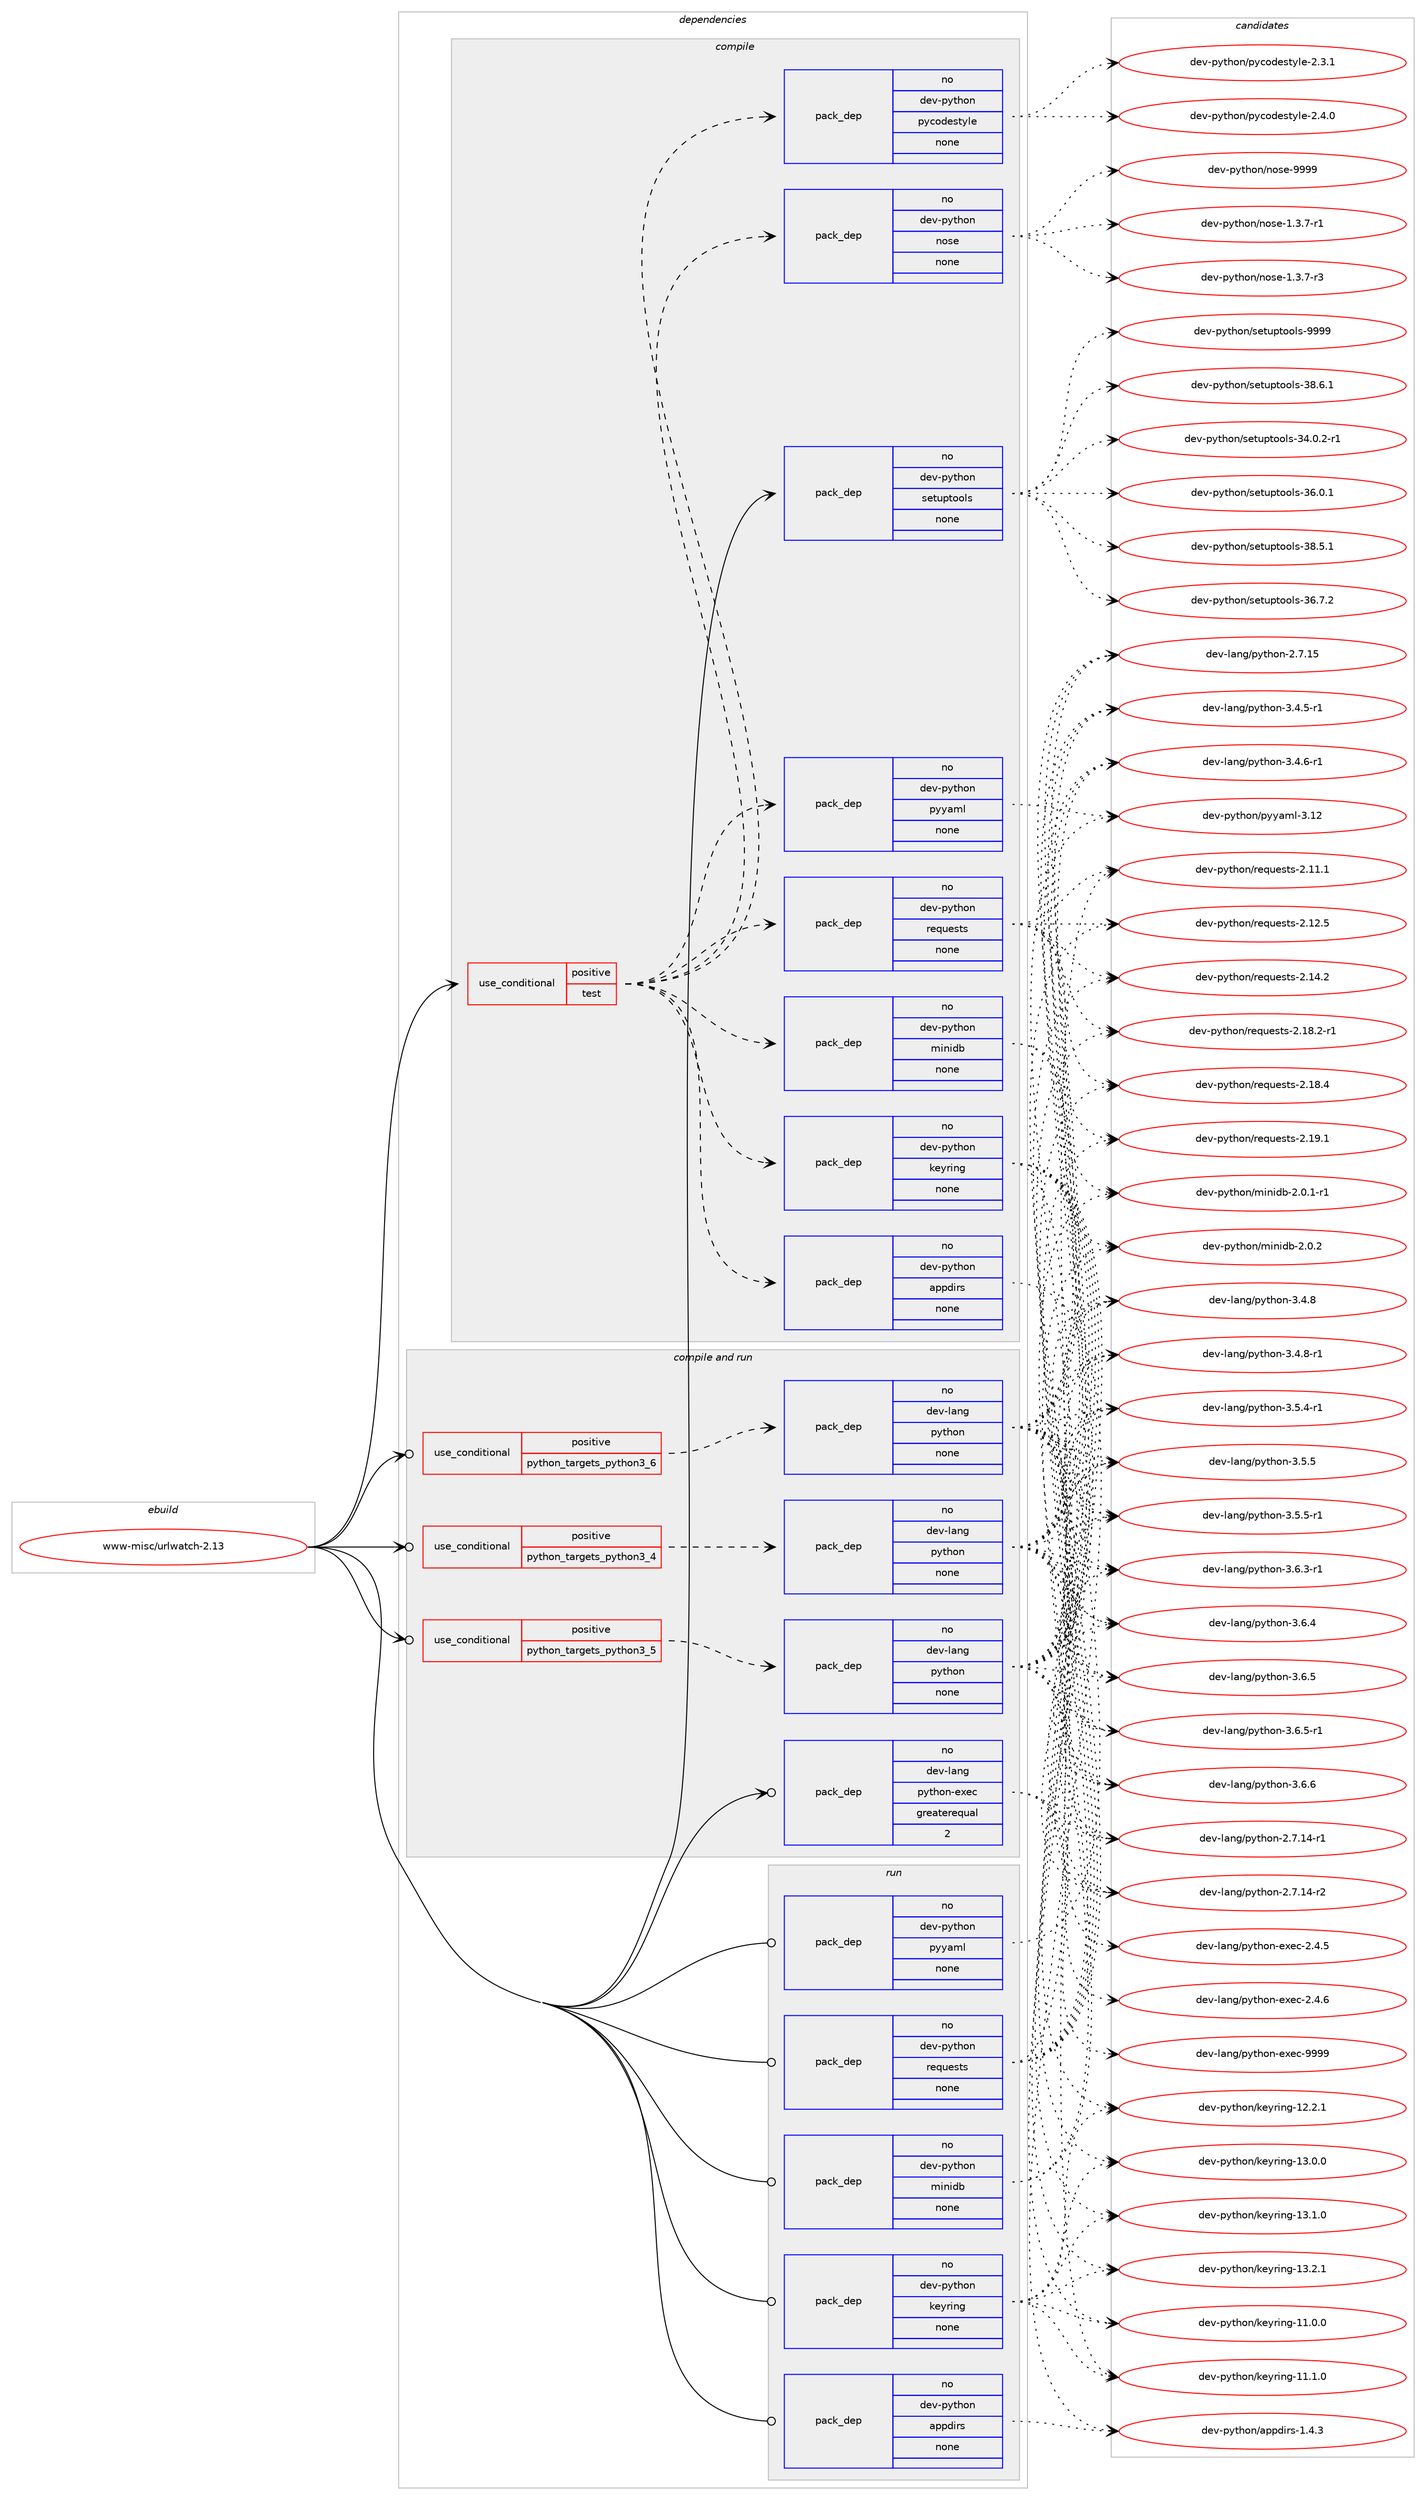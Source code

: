 digraph prolog {

# *************
# Graph options
# *************

newrank=true;
concentrate=true;
compound=true;
graph [rankdir=LR,fontname=Helvetica,fontsize=10,ranksep=1.5];#, ranksep=2.5, nodesep=0.2];
edge  [arrowhead=vee];
node  [fontname=Helvetica,fontsize=10];

# **********
# The ebuild
# **********

subgraph cluster_leftcol {
color=gray;
rank=same;
label=<<i>ebuild</i>>;
id [label="www-misc/urlwatch-2.13", color=red, width=4, href="../www-misc/urlwatch-2.13.svg"];
}

# ****************
# The dependencies
# ****************

subgraph cluster_midcol {
color=gray;
label=<<i>dependencies</i>>;
subgraph cluster_compile {
fillcolor="#eeeeee";
style=filled;
label=<<i>compile</i>>;
subgraph cond1841 {
dependency8970 [label=<<TABLE BORDER="0" CELLBORDER="1" CELLSPACING="0" CELLPADDING="4"><TR><TD ROWSPAN="3" CELLPADDING="10">use_conditional</TD></TR><TR><TD>positive</TD></TR><TR><TD>test</TD></TR></TABLE>>, shape=none, color=red];
subgraph pack7007 {
dependency8971 [label=<<TABLE BORDER="0" CELLBORDER="1" CELLSPACING="0" CELLPADDING="4" WIDTH="220"><TR><TD ROWSPAN="6" CELLPADDING="30">pack_dep</TD></TR><TR><TD WIDTH="110">no</TD></TR><TR><TD>dev-python</TD></TR><TR><TD>appdirs</TD></TR><TR><TD>none</TD></TR><TR><TD></TD></TR></TABLE>>, shape=none, color=blue];
}
dependency8970:e -> dependency8971:w [weight=20,style="dashed",arrowhead="vee"];
subgraph pack7008 {
dependency8972 [label=<<TABLE BORDER="0" CELLBORDER="1" CELLSPACING="0" CELLPADDING="4" WIDTH="220"><TR><TD ROWSPAN="6" CELLPADDING="30">pack_dep</TD></TR><TR><TD WIDTH="110">no</TD></TR><TR><TD>dev-python</TD></TR><TR><TD>keyring</TD></TR><TR><TD>none</TD></TR><TR><TD></TD></TR></TABLE>>, shape=none, color=blue];
}
dependency8970:e -> dependency8972:w [weight=20,style="dashed",arrowhead="vee"];
subgraph pack7009 {
dependency8973 [label=<<TABLE BORDER="0" CELLBORDER="1" CELLSPACING="0" CELLPADDING="4" WIDTH="220"><TR><TD ROWSPAN="6" CELLPADDING="30">pack_dep</TD></TR><TR><TD WIDTH="110">no</TD></TR><TR><TD>dev-python</TD></TR><TR><TD>minidb</TD></TR><TR><TD>none</TD></TR><TR><TD></TD></TR></TABLE>>, shape=none, color=blue];
}
dependency8970:e -> dependency8973:w [weight=20,style="dashed",arrowhead="vee"];
subgraph pack7010 {
dependency8974 [label=<<TABLE BORDER="0" CELLBORDER="1" CELLSPACING="0" CELLPADDING="4" WIDTH="220"><TR><TD ROWSPAN="6" CELLPADDING="30">pack_dep</TD></TR><TR><TD WIDTH="110">no</TD></TR><TR><TD>dev-python</TD></TR><TR><TD>pyyaml</TD></TR><TR><TD>none</TD></TR><TR><TD></TD></TR></TABLE>>, shape=none, color=blue];
}
dependency8970:e -> dependency8974:w [weight=20,style="dashed",arrowhead="vee"];
subgraph pack7011 {
dependency8975 [label=<<TABLE BORDER="0" CELLBORDER="1" CELLSPACING="0" CELLPADDING="4" WIDTH="220"><TR><TD ROWSPAN="6" CELLPADDING="30">pack_dep</TD></TR><TR><TD WIDTH="110">no</TD></TR><TR><TD>dev-python</TD></TR><TR><TD>requests</TD></TR><TR><TD>none</TD></TR><TR><TD></TD></TR></TABLE>>, shape=none, color=blue];
}
dependency8970:e -> dependency8975:w [weight=20,style="dashed",arrowhead="vee"];
subgraph pack7012 {
dependency8976 [label=<<TABLE BORDER="0" CELLBORDER="1" CELLSPACING="0" CELLPADDING="4" WIDTH="220"><TR><TD ROWSPAN="6" CELLPADDING="30">pack_dep</TD></TR><TR><TD WIDTH="110">no</TD></TR><TR><TD>dev-python</TD></TR><TR><TD>nose</TD></TR><TR><TD>none</TD></TR><TR><TD></TD></TR></TABLE>>, shape=none, color=blue];
}
dependency8970:e -> dependency8976:w [weight=20,style="dashed",arrowhead="vee"];
subgraph pack7013 {
dependency8977 [label=<<TABLE BORDER="0" CELLBORDER="1" CELLSPACING="0" CELLPADDING="4" WIDTH="220"><TR><TD ROWSPAN="6" CELLPADDING="30">pack_dep</TD></TR><TR><TD WIDTH="110">no</TD></TR><TR><TD>dev-python</TD></TR><TR><TD>pycodestyle</TD></TR><TR><TD>none</TD></TR><TR><TD></TD></TR></TABLE>>, shape=none, color=blue];
}
dependency8970:e -> dependency8977:w [weight=20,style="dashed",arrowhead="vee"];
}
id:e -> dependency8970:w [weight=20,style="solid",arrowhead="vee"];
subgraph pack7014 {
dependency8978 [label=<<TABLE BORDER="0" CELLBORDER="1" CELLSPACING="0" CELLPADDING="4" WIDTH="220"><TR><TD ROWSPAN="6" CELLPADDING="30">pack_dep</TD></TR><TR><TD WIDTH="110">no</TD></TR><TR><TD>dev-python</TD></TR><TR><TD>setuptools</TD></TR><TR><TD>none</TD></TR><TR><TD></TD></TR></TABLE>>, shape=none, color=blue];
}
id:e -> dependency8978:w [weight=20,style="solid",arrowhead="vee"];
}
subgraph cluster_compileandrun {
fillcolor="#eeeeee";
style=filled;
label=<<i>compile and run</i>>;
subgraph cond1842 {
dependency8979 [label=<<TABLE BORDER="0" CELLBORDER="1" CELLSPACING="0" CELLPADDING="4"><TR><TD ROWSPAN="3" CELLPADDING="10">use_conditional</TD></TR><TR><TD>positive</TD></TR><TR><TD>python_targets_python3_4</TD></TR></TABLE>>, shape=none, color=red];
subgraph pack7015 {
dependency8980 [label=<<TABLE BORDER="0" CELLBORDER="1" CELLSPACING="0" CELLPADDING="4" WIDTH="220"><TR><TD ROWSPAN="6" CELLPADDING="30">pack_dep</TD></TR><TR><TD WIDTH="110">no</TD></TR><TR><TD>dev-lang</TD></TR><TR><TD>python</TD></TR><TR><TD>none</TD></TR><TR><TD></TD></TR></TABLE>>, shape=none, color=blue];
}
dependency8979:e -> dependency8980:w [weight=20,style="dashed",arrowhead="vee"];
}
id:e -> dependency8979:w [weight=20,style="solid",arrowhead="odotvee"];
subgraph cond1843 {
dependency8981 [label=<<TABLE BORDER="0" CELLBORDER="1" CELLSPACING="0" CELLPADDING="4"><TR><TD ROWSPAN="3" CELLPADDING="10">use_conditional</TD></TR><TR><TD>positive</TD></TR><TR><TD>python_targets_python3_5</TD></TR></TABLE>>, shape=none, color=red];
subgraph pack7016 {
dependency8982 [label=<<TABLE BORDER="0" CELLBORDER="1" CELLSPACING="0" CELLPADDING="4" WIDTH="220"><TR><TD ROWSPAN="6" CELLPADDING="30">pack_dep</TD></TR><TR><TD WIDTH="110">no</TD></TR><TR><TD>dev-lang</TD></TR><TR><TD>python</TD></TR><TR><TD>none</TD></TR><TR><TD></TD></TR></TABLE>>, shape=none, color=blue];
}
dependency8981:e -> dependency8982:w [weight=20,style="dashed",arrowhead="vee"];
}
id:e -> dependency8981:w [weight=20,style="solid",arrowhead="odotvee"];
subgraph cond1844 {
dependency8983 [label=<<TABLE BORDER="0" CELLBORDER="1" CELLSPACING="0" CELLPADDING="4"><TR><TD ROWSPAN="3" CELLPADDING="10">use_conditional</TD></TR><TR><TD>positive</TD></TR><TR><TD>python_targets_python3_6</TD></TR></TABLE>>, shape=none, color=red];
subgraph pack7017 {
dependency8984 [label=<<TABLE BORDER="0" CELLBORDER="1" CELLSPACING="0" CELLPADDING="4" WIDTH="220"><TR><TD ROWSPAN="6" CELLPADDING="30">pack_dep</TD></TR><TR><TD WIDTH="110">no</TD></TR><TR><TD>dev-lang</TD></TR><TR><TD>python</TD></TR><TR><TD>none</TD></TR><TR><TD></TD></TR></TABLE>>, shape=none, color=blue];
}
dependency8983:e -> dependency8984:w [weight=20,style="dashed",arrowhead="vee"];
}
id:e -> dependency8983:w [weight=20,style="solid",arrowhead="odotvee"];
subgraph pack7018 {
dependency8985 [label=<<TABLE BORDER="0" CELLBORDER="1" CELLSPACING="0" CELLPADDING="4" WIDTH="220"><TR><TD ROWSPAN="6" CELLPADDING="30">pack_dep</TD></TR><TR><TD WIDTH="110">no</TD></TR><TR><TD>dev-lang</TD></TR><TR><TD>python-exec</TD></TR><TR><TD>greaterequal</TD></TR><TR><TD>2</TD></TR></TABLE>>, shape=none, color=blue];
}
id:e -> dependency8985:w [weight=20,style="solid",arrowhead="odotvee"];
}
subgraph cluster_run {
fillcolor="#eeeeee";
style=filled;
label=<<i>run</i>>;
subgraph pack7019 {
dependency8986 [label=<<TABLE BORDER="0" CELLBORDER="1" CELLSPACING="0" CELLPADDING="4" WIDTH="220"><TR><TD ROWSPAN="6" CELLPADDING="30">pack_dep</TD></TR><TR><TD WIDTH="110">no</TD></TR><TR><TD>dev-python</TD></TR><TR><TD>appdirs</TD></TR><TR><TD>none</TD></TR><TR><TD></TD></TR></TABLE>>, shape=none, color=blue];
}
id:e -> dependency8986:w [weight=20,style="solid",arrowhead="odot"];
subgraph pack7020 {
dependency8987 [label=<<TABLE BORDER="0" CELLBORDER="1" CELLSPACING="0" CELLPADDING="4" WIDTH="220"><TR><TD ROWSPAN="6" CELLPADDING="30">pack_dep</TD></TR><TR><TD WIDTH="110">no</TD></TR><TR><TD>dev-python</TD></TR><TR><TD>keyring</TD></TR><TR><TD>none</TD></TR><TR><TD></TD></TR></TABLE>>, shape=none, color=blue];
}
id:e -> dependency8987:w [weight=20,style="solid",arrowhead="odot"];
subgraph pack7021 {
dependency8988 [label=<<TABLE BORDER="0" CELLBORDER="1" CELLSPACING="0" CELLPADDING="4" WIDTH="220"><TR><TD ROWSPAN="6" CELLPADDING="30">pack_dep</TD></TR><TR><TD WIDTH="110">no</TD></TR><TR><TD>dev-python</TD></TR><TR><TD>minidb</TD></TR><TR><TD>none</TD></TR><TR><TD></TD></TR></TABLE>>, shape=none, color=blue];
}
id:e -> dependency8988:w [weight=20,style="solid",arrowhead="odot"];
subgraph pack7022 {
dependency8989 [label=<<TABLE BORDER="0" CELLBORDER="1" CELLSPACING="0" CELLPADDING="4" WIDTH="220"><TR><TD ROWSPAN="6" CELLPADDING="30">pack_dep</TD></TR><TR><TD WIDTH="110">no</TD></TR><TR><TD>dev-python</TD></TR><TR><TD>pyyaml</TD></TR><TR><TD>none</TD></TR><TR><TD></TD></TR></TABLE>>, shape=none, color=blue];
}
id:e -> dependency8989:w [weight=20,style="solid",arrowhead="odot"];
subgraph pack7023 {
dependency8990 [label=<<TABLE BORDER="0" CELLBORDER="1" CELLSPACING="0" CELLPADDING="4" WIDTH="220"><TR><TD ROWSPAN="6" CELLPADDING="30">pack_dep</TD></TR><TR><TD WIDTH="110">no</TD></TR><TR><TD>dev-python</TD></TR><TR><TD>requests</TD></TR><TR><TD>none</TD></TR><TR><TD></TD></TR></TABLE>>, shape=none, color=blue];
}
id:e -> dependency8990:w [weight=20,style="solid",arrowhead="odot"];
}
}

# **************
# The candidates
# **************

subgraph cluster_choices {
rank=same;
color=gray;
label=<<i>candidates</i>>;

subgraph choice7007 {
color=black;
nodesep=1;
choice100101118451121211161041111104797112112100105114115454946524651 [label="dev-python/appdirs-1.4.3", color=red, width=4,href="../dev-python/appdirs-1.4.3.svg"];
dependency8971:e -> choice100101118451121211161041111104797112112100105114115454946524651:w [style=dotted,weight="100"];
}
subgraph choice7008 {
color=black;
nodesep=1;
choice100101118451121211161041111104710710112111410511010345494946484648 [label="dev-python/keyring-11.0.0", color=red, width=4,href="../dev-python/keyring-11.0.0.svg"];
choice100101118451121211161041111104710710112111410511010345494946494648 [label="dev-python/keyring-11.1.0", color=red, width=4,href="../dev-python/keyring-11.1.0.svg"];
choice100101118451121211161041111104710710112111410511010345495046504649 [label="dev-python/keyring-12.2.1", color=red, width=4,href="../dev-python/keyring-12.2.1.svg"];
choice100101118451121211161041111104710710112111410511010345495146484648 [label="dev-python/keyring-13.0.0", color=red, width=4,href="../dev-python/keyring-13.0.0.svg"];
choice100101118451121211161041111104710710112111410511010345495146494648 [label="dev-python/keyring-13.1.0", color=red, width=4,href="../dev-python/keyring-13.1.0.svg"];
choice100101118451121211161041111104710710112111410511010345495146504649 [label="dev-python/keyring-13.2.1", color=red, width=4,href="../dev-python/keyring-13.2.1.svg"];
dependency8972:e -> choice100101118451121211161041111104710710112111410511010345494946484648:w [style=dotted,weight="100"];
dependency8972:e -> choice100101118451121211161041111104710710112111410511010345494946494648:w [style=dotted,weight="100"];
dependency8972:e -> choice100101118451121211161041111104710710112111410511010345495046504649:w [style=dotted,weight="100"];
dependency8972:e -> choice100101118451121211161041111104710710112111410511010345495146484648:w [style=dotted,weight="100"];
dependency8972:e -> choice100101118451121211161041111104710710112111410511010345495146494648:w [style=dotted,weight="100"];
dependency8972:e -> choice100101118451121211161041111104710710112111410511010345495146504649:w [style=dotted,weight="100"];
}
subgraph choice7009 {
color=black;
nodesep=1;
choice1001011184511212111610411111047109105110105100984550464846494511449 [label="dev-python/minidb-2.0.1-r1", color=red, width=4,href="../dev-python/minidb-2.0.1-r1.svg"];
choice100101118451121211161041111104710910511010510098455046484650 [label="dev-python/minidb-2.0.2", color=red, width=4,href="../dev-python/minidb-2.0.2.svg"];
dependency8973:e -> choice1001011184511212111610411111047109105110105100984550464846494511449:w [style=dotted,weight="100"];
dependency8973:e -> choice100101118451121211161041111104710910511010510098455046484650:w [style=dotted,weight="100"];
}
subgraph choice7010 {
color=black;
nodesep=1;
choice1001011184511212111610411111047112121121971091084551464950 [label="dev-python/pyyaml-3.12", color=red, width=4,href="../dev-python/pyyaml-3.12.svg"];
dependency8974:e -> choice1001011184511212111610411111047112121121971091084551464950:w [style=dotted,weight="100"];
}
subgraph choice7011 {
color=black;
nodesep=1;
choice100101118451121211161041111104711410111311710111511611545504649494649 [label="dev-python/requests-2.11.1", color=red, width=4,href="../dev-python/requests-2.11.1.svg"];
choice100101118451121211161041111104711410111311710111511611545504649504653 [label="dev-python/requests-2.12.5", color=red, width=4,href="../dev-python/requests-2.12.5.svg"];
choice100101118451121211161041111104711410111311710111511611545504649524650 [label="dev-python/requests-2.14.2", color=red, width=4,href="../dev-python/requests-2.14.2.svg"];
choice1001011184511212111610411111047114101113117101115116115455046495646504511449 [label="dev-python/requests-2.18.2-r1", color=red, width=4,href="../dev-python/requests-2.18.2-r1.svg"];
choice100101118451121211161041111104711410111311710111511611545504649564652 [label="dev-python/requests-2.18.4", color=red, width=4,href="../dev-python/requests-2.18.4.svg"];
choice100101118451121211161041111104711410111311710111511611545504649574649 [label="dev-python/requests-2.19.1", color=red, width=4,href="../dev-python/requests-2.19.1.svg"];
dependency8975:e -> choice100101118451121211161041111104711410111311710111511611545504649494649:w [style=dotted,weight="100"];
dependency8975:e -> choice100101118451121211161041111104711410111311710111511611545504649504653:w [style=dotted,weight="100"];
dependency8975:e -> choice100101118451121211161041111104711410111311710111511611545504649524650:w [style=dotted,weight="100"];
dependency8975:e -> choice1001011184511212111610411111047114101113117101115116115455046495646504511449:w [style=dotted,weight="100"];
dependency8975:e -> choice100101118451121211161041111104711410111311710111511611545504649564652:w [style=dotted,weight="100"];
dependency8975:e -> choice100101118451121211161041111104711410111311710111511611545504649574649:w [style=dotted,weight="100"];
}
subgraph choice7012 {
color=black;
nodesep=1;
choice10010111845112121116104111110471101111151014549465146554511449 [label="dev-python/nose-1.3.7-r1", color=red, width=4,href="../dev-python/nose-1.3.7-r1.svg"];
choice10010111845112121116104111110471101111151014549465146554511451 [label="dev-python/nose-1.3.7-r3", color=red, width=4,href="../dev-python/nose-1.3.7-r3.svg"];
choice10010111845112121116104111110471101111151014557575757 [label="dev-python/nose-9999", color=red, width=4,href="../dev-python/nose-9999.svg"];
dependency8976:e -> choice10010111845112121116104111110471101111151014549465146554511449:w [style=dotted,weight="100"];
dependency8976:e -> choice10010111845112121116104111110471101111151014549465146554511451:w [style=dotted,weight="100"];
dependency8976:e -> choice10010111845112121116104111110471101111151014557575757:w [style=dotted,weight="100"];
}
subgraph choice7013 {
color=black;
nodesep=1;
choice100101118451121211161041111104711212199111100101115116121108101455046514649 [label="dev-python/pycodestyle-2.3.1", color=red, width=4,href="../dev-python/pycodestyle-2.3.1.svg"];
choice100101118451121211161041111104711212199111100101115116121108101455046524648 [label="dev-python/pycodestyle-2.4.0", color=red, width=4,href="../dev-python/pycodestyle-2.4.0.svg"];
dependency8977:e -> choice100101118451121211161041111104711212199111100101115116121108101455046514649:w [style=dotted,weight="100"];
dependency8977:e -> choice100101118451121211161041111104711212199111100101115116121108101455046524648:w [style=dotted,weight="100"];
}
subgraph choice7014 {
color=black;
nodesep=1;
choice1001011184511212111610411111047115101116117112116111111108115455152464846504511449 [label="dev-python/setuptools-34.0.2-r1", color=red, width=4,href="../dev-python/setuptools-34.0.2-r1.svg"];
choice100101118451121211161041111104711510111611711211611111110811545515446484649 [label="dev-python/setuptools-36.0.1", color=red, width=4,href="../dev-python/setuptools-36.0.1.svg"];
choice100101118451121211161041111104711510111611711211611111110811545515446554650 [label="dev-python/setuptools-36.7.2", color=red, width=4,href="../dev-python/setuptools-36.7.2.svg"];
choice100101118451121211161041111104711510111611711211611111110811545515646534649 [label="dev-python/setuptools-38.5.1", color=red, width=4,href="../dev-python/setuptools-38.5.1.svg"];
choice100101118451121211161041111104711510111611711211611111110811545515646544649 [label="dev-python/setuptools-38.6.1", color=red, width=4,href="../dev-python/setuptools-38.6.1.svg"];
choice10010111845112121116104111110471151011161171121161111111081154557575757 [label="dev-python/setuptools-9999", color=red, width=4,href="../dev-python/setuptools-9999.svg"];
dependency8978:e -> choice1001011184511212111610411111047115101116117112116111111108115455152464846504511449:w [style=dotted,weight="100"];
dependency8978:e -> choice100101118451121211161041111104711510111611711211611111110811545515446484649:w [style=dotted,weight="100"];
dependency8978:e -> choice100101118451121211161041111104711510111611711211611111110811545515446554650:w [style=dotted,weight="100"];
dependency8978:e -> choice100101118451121211161041111104711510111611711211611111110811545515646534649:w [style=dotted,weight="100"];
dependency8978:e -> choice100101118451121211161041111104711510111611711211611111110811545515646544649:w [style=dotted,weight="100"];
dependency8978:e -> choice10010111845112121116104111110471151011161171121161111111081154557575757:w [style=dotted,weight="100"];
}
subgraph choice7015 {
color=black;
nodesep=1;
choice100101118451089711010347112121116104111110455046554649524511449 [label="dev-lang/python-2.7.14-r1", color=red, width=4,href="../dev-lang/python-2.7.14-r1.svg"];
choice100101118451089711010347112121116104111110455046554649524511450 [label="dev-lang/python-2.7.14-r2", color=red, width=4,href="../dev-lang/python-2.7.14-r2.svg"];
choice10010111845108971101034711212111610411111045504655464953 [label="dev-lang/python-2.7.15", color=red, width=4,href="../dev-lang/python-2.7.15.svg"];
choice1001011184510897110103471121211161041111104551465246534511449 [label="dev-lang/python-3.4.5-r1", color=red, width=4,href="../dev-lang/python-3.4.5-r1.svg"];
choice1001011184510897110103471121211161041111104551465246544511449 [label="dev-lang/python-3.4.6-r1", color=red, width=4,href="../dev-lang/python-3.4.6-r1.svg"];
choice100101118451089711010347112121116104111110455146524656 [label="dev-lang/python-3.4.8", color=red, width=4,href="../dev-lang/python-3.4.8.svg"];
choice1001011184510897110103471121211161041111104551465246564511449 [label="dev-lang/python-3.4.8-r1", color=red, width=4,href="../dev-lang/python-3.4.8-r1.svg"];
choice1001011184510897110103471121211161041111104551465346524511449 [label="dev-lang/python-3.5.4-r1", color=red, width=4,href="../dev-lang/python-3.5.4-r1.svg"];
choice100101118451089711010347112121116104111110455146534653 [label="dev-lang/python-3.5.5", color=red, width=4,href="../dev-lang/python-3.5.5.svg"];
choice1001011184510897110103471121211161041111104551465346534511449 [label="dev-lang/python-3.5.5-r1", color=red, width=4,href="../dev-lang/python-3.5.5-r1.svg"];
choice1001011184510897110103471121211161041111104551465446514511449 [label="dev-lang/python-3.6.3-r1", color=red, width=4,href="../dev-lang/python-3.6.3-r1.svg"];
choice100101118451089711010347112121116104111110455146544652 [label="dev-lang/python-3.6.4", color=red, width=4,href="../dev-lang/python-3.6.4.svg"];
choice100101118451089711010347112121116104111110455146544653 [label="dev-lang/python-3.6.5", color=red, width=4,href="../dev-lang/python-3.6.5.svg"];
choice1001011184510897110103471121211161041111104551465446534511449 [label="dev-lang/python-3.6.5-r1", color=red, width=4,href="../dev-lang/python-3.6.5-r1.svg"];
choice100101118451089711010347112121116104111110455146544654 [label="dev-lang/python-3.6.6", color=red, width=4,href="../dev-lang/python-3.6.6.svg"];
dependency8980:e -> choice100101118451089711010347112121116104111110455046554649524511449:w [style=dotted,weight="100"];
dependency8980:e -> choice100101118451089711010347112121116104111110455046554649524511450:w [style=dotted,weight="100"];
dependency8980:e -> choice10010111845108971101034711212111610411111045504655464953:w [style=dotted,weight="100"];
dependency8980:e -> choice1001011184510897110103471121211161041111104551465246534511449:w [style=dotted,weight="100"];
dependency8980:e -> choice1001011184510897110103471121211161041111104551465246544511449:w [style=dotted,weight="100"];
dependency8980:e -> choice100101118451089711010347112121116104111110455146524656:w [style=dotted,weight="100"];
dependency8980:e -> choice1001011184510897110103471121211161041111104551465246564511449:w [style=dotted,weight="100"];
dependency8980:e -> choice1001011184510897110103471121211161041111104551465346524511449:w [style=dotted,weight="100"];
dependency8980:e -> choice100101118451089711010347112121116104111110455146534653:w [style=dotted,weight="100"];
dependency8980:e -> choice1001011184510897110103471121211161041111104551465346534511449:w [style=dotted,weight="100"];
dependency8980:e -> choice1001011184510897110103471121211161041111104551465446514511449:w [style=dotted,weight="100"];
dependency8980:e -> choice100101118451089711010347112121116104111110455146544652:w [style=dotted,weight="100"];
dependency8980:e -> choice100101118451089711010347112121116104111110455146544653:w [style=dotted,weight="100"];
dependency8980:e -> choice1001011184510897110103471121211161041111104551465446534511449:w [style=dotted,weight="100"];
dependency8980:e -> choice100101118451089711010347112121116104111110455146544654:w [style=dotted,weight="100"];
}
subgraph choice7016 {
color=black;
nodesep=1;
choice100101118451089711010347112121116104111110455046554649524511449 [label="dev-lang/python-2.7.14-r1", color=red, width=4,href="../dev-lang/python-2.7.14-r1.svg"];
choice100101118451089711010347112121116104111110455046554649524511450 [label="dev-lang/python-2.7.14-r2", color=red, width=4,href="../dev-lang/python-2.7.14-r2.svg"];
choice10010111845108971101034711212111610411111045504655464953 [label="dev-lang/python-2.7.15", color=red, width=4,href="../dev-lang/python-2.7.15.svg"];
choice1001011184510897110103471121211161041111104551465246534511449 [label="dev-lang/python-3.4.5-r1", color=red, width=4,href="../dev-lang/python-3.4.5-r1.svg"];
choice1001011184510897110103471121211161041111104551465246544511449 [label="dev-lang/python-3.4.6-r1", color=red, width=4,href="../dev-lang/python-3.4.6-r1.svg"];
choice100101118451089711010347112121116104111110455146524656 [label="dev-lang/python-3.4.8", color=red, width=4,href="../dev-lang/python-3.4.8.svg"];
choice1001011184510897110103471121211161041111104551465246564511449 [label="dev-lang/python-3.4.8-r1", color=red, width=4,href="../dev-lang/python-3.4.8-r1.svg"];
choice1001011184510897110103471121211161041111104551465346524511449 [label="dev-lang/python-3.5.4-r1", color=red, width=4,href="../dev-lang/python-3.5.4-r1.svg"];
choice100101118451089711010347112121116104111110455146534653 [label="dev-lang/python-3.5.5", color=red, width=4,href="../dev-lang/python-3.5.5.svg"];
choice1001011184510897110103471121211161041111104551465346534511449 [label="dev-lang/python-3.5.5-r1", color=red, width=4,href="../dev-lang/python-3.5.5-r1.svg"];
choice1001011184510897110103471121211161041111104551465446514511449 [label="dev-lang/python-3.6.3-r1", color=red, width=4,href="../dev-lang/python-3.6.3-r1.svg"];
choice100101118451089711010347112121116104111110455146544652 [label="dev-lang/python-3.6.4", color=red, width=4,href="../dev-lang/python-3.6.4.svg"];
choice100101118451089711010347112121116104111110455146544653 [label="dev-lang/python-3.6.5", color=red, width=4,href="../dev-lang/python-3.6.5.svg"];
choice1001011184510897110103471121211161041111104551465446534511449 [label="dev-lang/python-3.6.5-r1", color=red, width=4,href="../dev-lang/python-3.6.5-r1.svg"];
choice100101118451089711010347112121116104111110455146544654 [label="dev-lang/python-3.6.6", color=red, width=4,href="../dev-lang/python-3.6.6.svg"];
dependency8982:e -> choice100101118451089711010347112121116104111110455046554649524511449:w [style=dotted,weight="100"];
dependency8982:e -> choice100101118451089711010347112121116104111110455046554649524511450:w [style=dotted,weight="100"];
dependency8982:e -> choice10010111845108971101034711212111610411111045504655464953:w [style=dotted,weight="100"];
dependency8982:e -> choice1001011184510897110103471121211161041111104551465246534511449:w [style=dotted,weight="100"];
dependency8982:e -> choice1001011184510897110103471121211161041111104551465246544511449:w [style=dotted,weight="100"];
dependency8982:e -> choice100101118451089711010347112121116104111110455146524656:w [style=dotted,weight="100"];
dependency8982:e -> choice1001011184510897110103471121211161041111104551465246564511449:w [style=dotted,weight="100"];
dependency8982:e -> choice1001011184510897110103471121211161041111104551465346524511449:w [style=dotted,weight="100"];
dependency8982:e -> choice100101118451089711010347112121116104111110455146534653:w [style=dotted,weight="100"];
dependency8982:e -> choice1001011184510897110103471121211161041111104551465346534511449:w [style=dotted,weight="100"];
dependency8982:e -> choice1001011184510897110103471121211161041111104551465446514511449:w [style=dotted,weight="100"];
dependency8982:e -> choice100101118451089711010347112121116104111110455146544652:w [style=dotted,weight="100"];
dependency8982:e -> choice100101118451089711010347112121116104111110455146544653:w [style=dotted,weight="100"];
dependency8982:e -> choice1001011184510897110103471121211161041111104551465446534511449:w [style=dotted,weight="100"];
dependency8982:e -> choice100101118451089711010347112121116104111110455146544654:w [style=dotted,weight="100"];
}
subgraph choice7017 {
color=black;
nodesep=1;
choice100101118451089711010347112121116104111110455046554649524511449 [label="dev-lang/python-2.7.14-r1", color=red, width=4,href="../dev-lang/python-2.7.14-r1.svg"];
choice100101118451089711010347112121116104111110455046554649524511450 [label="dev-lang/python-2.7.14-r2", color=red, width=4,href="../dev-lang/python-2.7.14-r2.svg"];
choice10010111845108971101034711212111610411111045504655464953 [label="dev-lang/python-2.7.15", color=red, width=4,href="../dev-lang/python-2.7.15.svg"];
choice1001011184510897110103471121211161041111104551465246534511449 [label="dev-lang/python-3.4.5-r1", color=red, width=4,href="../dev-lang/python-3.4.5-r1.svg"];
choice1001011184510897110103471121211161041111104551465246544511449 [label="dev-lang/python-3.4.6-r1", color=red, width=4,href="../dev-lang/python-3.4.6-r1.svg"];
choice100101118451089711010347112121116104111110455146524656 [label="dev-lang/python-3.4.8", color=red, width=4,href="../dev-lang/python-3.4.8.svg"];
choice1001011184510897110103471121211161041111104551465246564511449 [label="dev-lang/python-3.4.8-r1", color=red, width=4,href="../dev-lang/python-3.4.8-r1.svg"];
choice1001011184510897110103471121211161041111104551465346524511449 [label="dev-lang/python-3.5.4-r1", color=red, width=4,href="../dev-lang/python-3.5.4-r1.svg"];
choice100101118451089711010347112121116104111110455146534653 [label="dev-lang/python-3.5.5", color=red, width=4,href="../dev-lang/python-3.5.5.svg"];
choice1001011184510897110103471121211161041111104551465346534511449 [label="dev-lang/python-3.5.5-r1", color=red, width=4,href="../dev-lang/python-3.5.5-r1.svg"];
choice1001011184510897110103471121211161041111104551465446514511449 [label="dev-lang/python-3.6.3-r1", color=red, width=4,href="../dev-lang/python-3.6.3-r1.svg"];
choice100101118451089711010347112121116104111110455146544652 [label="dev-lang/python-3.6.4", color=red, width=4,href="../dev-lang/python-3.6.4.svg"];
choice100101118451089711010347112121116104111110455146544653 [label="dev-lang/python-3.6.5", color=red, width=4,href="../dev-lang/python-3.6.5.svg"];
choice1001011184510897110103471121211161041111104551465446534511449 [label="dev-lang/python-3.6.5-r1", color=red, width=4,href="../dev-lang/python-3.6.5-r1.svg"];
choice100101118451089711010347112121116104111110455146544654 [label="dev-lang/python-3.6.6", color=red, width=4,href="../dev-lang/python-3.6.6.svg"];
dependency8984:e -> choice100101118451089711010347112121116104111110455046554649524511449:w [style=dotted,weight="100"];
dependency8984:e -> choice100101118451089711010347112121116104111110455046554649524511450:w [style=dotted,weight="100"];
dependency8984:e -> choice10010111845108971101034711212111610411111045504655464953:w [style=dotted,weight="100"];
dependency8984:e -> choice1001011184510897110103471121211161041111104551465246534511449:w [style=dotted,weight="100"];
dependency8984:e -> choice1001011184510897110103471121211161041111104551465246544511449:w [style=dotted,weight="100"];
dependency8984:e -> choice100101118451089711010347112121116104111110455146524656:w [style=dotted,weight="100"];
dependency8984:e -> choice1001011184510897110103471121211161041111104551465246564511449:w [style=dotted,weight="100"];
dependency8984:e -> choice1001011184510897110103471121211161041111104551465346524511449:w [style=dotted,weight="100"];
dependency8984:e -> choice100101118451089711010347112121116104111110455146534653:w [style=dotted,weight="100"];
dependency8984:e -> choice1001011184510897110103471121211161041111104551465346534511449:w [style=dotted,weight="100"];
dependency8984:e -> choice1001011184510897110103471121211161041111104551465446514511449:w [style=dotted,weight="100"];
dependency8984:e -> choice100101118451089711010347112121116104111110455146544652:w [style=dotted,weight="100"];
dependency8984:e -> choice100101118451089711010347112121116104111110455146544653:w [style=dotted,weight="100"];
dependency8984:e -> choice1001011184510897110103471121211161041111104551465446534511449:w [style=dotted,weight="100"];
dependency8984:e -> choice100101118451089711010347112121116104111110455146544654:w [style=dotted,weight="100"];
}
subgraph choice7018 {
color=black;
nodesep=1;
choice1001011184510897110103471121211161041111104510112010199455046524653 [label="dev-lang/python-exec-2.4.5", color=red, width=4,href="../dev-lang/python-exec-2.4.5.svg"];
choice1001011184510897110103471121211161041111104510112010199455046524654 [label="dev-lang/python-exec-2.4.6", color=red, width=4,href="../dev-lang/python-exec-2.4.6.svg"];
choice10010111845108971101034711212111610411111045101120101994557575757 [label="dev-lang/python-exec-9999", color=red, width=4,href="../dev-lang/python-exec-9999.svg"];
dependency8985:e -> choice1001011184510897110103471121211161041111104510112010199455046524653:w [style=dotted,weight="100"];
dependency8985:e -> choice1001011184510897110103471121211161041111104510112010199455046524654:w [style=dotted,weight="100"];
dependency8985:e -> choice10010111845108971101034711212111610411111045101120101994557575757:w [style=dotted,weight="100"];
}
subgraph choice7019 {
color=black;
nodesep=1;
choice100101118451121211161041111104797112112100105114115454946524651 [label="dev-python/appdirs-1.4.3", color=red, width=4,href="../dev-python/appdirs-1.4.3.svg"];
dependency8986:e -> choice100101118451121211161041111104797112112100105114115454946524651:w [style=dotted,weight="100"];
}
subgraph choice7020 {
color=black;
nodesep=1;
choice100101118451121211161041111104710710112111410511010345494946484648 [label="dev-python/keyring-11.0.0", color=red, width=4,href="../dev-python/keyring-11.0.0.svg"];
choice100101118451121211161041111104710710112111410511010345494946494648 [label="dev-python/keyring-11.1.0", color=red, width=4,href="../dev-python/keyring-11.1.0.svg"];
choice100101118451121211161041111104710710112111410511010345495046504649 [label="dev-python/keyring-12.2.1", color=red, width=4,href="../dev-python/keyring-12.2.1.svg"];
choice100101118451121211161041111104710710112111410511010345495146484648 [label="dev-python/keyring-13.0.0", color=red, width=4,href="../dev-python/keyring-13.0.0.svg"];
choice100101118451121211161041111104710710112111410511010345495146494648 [label="dev-python/keyring-13.1.0", color=red, width=4,href="../dev-python/keyring-13.1.0.svg"];
choice100101118451121211161041111104710710112111410511010345495146504649 [label="dev-python/keyring-13.2.1", color=red, width=4,href="../dev-python/keyring-13.2.1.svg"];
dependency8987:e -> choice100101118451121211161041111104710710112111410511010345494946484648:w [style=dotted,weight="100"];
dependency8987:e -> choice100101118451121211161041111104710710112111410511010345494946494648:w [style=dotted,weight="100"];
dependency8987:e -> choice100101118451121211161041111104710710112111410511010345495046504649:w [style=dotted,weight="100"];
dependency8987:e -> choice100101118451121211161041111104710710112111410511010345495146484648:w [style=dotted,weight="100"];
dependency8987:e -> choice100101118451121211161041111104710710112111410511010345495146494648:w [style=dotted,weight="100"];
dependency8987:e -> choice100101118451121211161041111104710710112111410511010345495146504649:w [style=dotted,weight="100"];
}
subgraph choice7021 {
color=black;
nodesep=1;
choice1001011184511212111610411111047109105110105100984550464846494511449 [label="dev-python/minidb-2.0.1-r1", color=red, width=4,href="../dev-python/minidb-2.0.1-r1.svg"];
choice100101118451121211161041111104710910511010510098455046484650 [label="dev-python/minidb-2.0.2", color=red, width=4,href="../dev-python/minidb-2.0.2.svg"];
dependency8988:e -> choice1001011184511212111610411111047109105110105100984550464846494511449:w [style=dotted,weight="100"];
dependency8988:e -> choice100101118451121211161041111104710910511010510098455046484650:w [style=dotted,weight="100"];
}
subgraph choice7022 {
color=black;
nodesep=1;
choice1001011184511212111610411111047112121121971091084551464950 [label="dev-python/pyyaml-3.12", color=red, width=4,href="../dev-python/pyyaml-3.12.svg"];
dependency8989:e -> choice1001011184511212111610411111047112121121971091084551464950:w [style=dotted,weight="100"];
}
subgraph choice7023 {
color=black;
nodesep=1;
choice100101118451121211161041111104711410111311710111511611545504649494649 [label="dev-python/requests-2.11.1", color=red, width=4,href="../dev-python/requests-2.11.1.svg"];
choice100101118451121211161041111104711410111311710111511611545504649504653 [label="dev-python/requests-2.12.5", color=red, width=4,href="../dev-python/requests-2.12.5.svg"];
choice100101118451121211161041111104711410111311710111511611545504649524650 [label="dev-python/requests-2.14.2", color=red, width=4,href="../dev-python/requests-2.14.2.svg"];
choice1001011184511212111610411111047114101113117101115116115455046495646504511449 [label="dev-python/requests-2.18.2-r1", color=red, width=4,href="../dev-python/requests-2.18.2-r1.svg"];
choice100101118451121211161041111104711410111311710111511611545504649564652 [label="dev-python/requests-2.18.4", color=red, width=4,href="../dev-python/requests-2.18.4.svg"];
choice100101118451121211161041111104711410111311710111511611545504649574649 [label="dev-python/requests-2.19.1", color=red, width=4,href="../dev-python/requests-2.19.1.svg"];
dependency8990:e -> choice100101118451121211161041111104711410111311710111511611545504649494649:w [style=dotted,weight="100"];
dependency8990:e -> choice100101118451121211161041111104711410111311710111511611545504649504653:w [style=dotted,weight="100"];
dependency8990:e -> choice100101118451121211161041111104711410111311710111511611545504649524650:w [style=dotted,weight="100"];
dependency8990:e -> choice1001011184511212111610411111047114101113117101115116115455046495646504511449:w [style=dotted,weight="100"];
dependency8990:e -> choice100101118451121211161041111104711410111311710111511611545504649564652:w [style=dotted,weight="100"];
dependency8990:e -> choice100101118451121211161041111104711410111311710111511611545504649574649:w [style=dotted,weight="100"];
}
}

}
